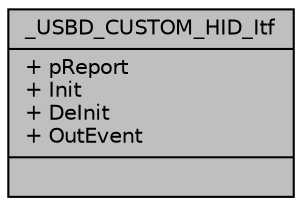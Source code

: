 digraph "_USBD_CUSTOM_HID_Itf"
{
  edge [fontname="Helvetica",fontsize="10",labelfontname="Helvetica",labelfontsize="10"];
  node [fontname="Helvetica",fontsize="10",shape=record];
  Node1 [label="{_USBD_CUSTOM_HID_Itf\n|+ pReport\l+ Init\l+ DeInit\l+ OutEvent\l|}",height=0.2,width=0.4,color="black", fillcolor="grey75", style="filled", fontcolor="black"];
}

